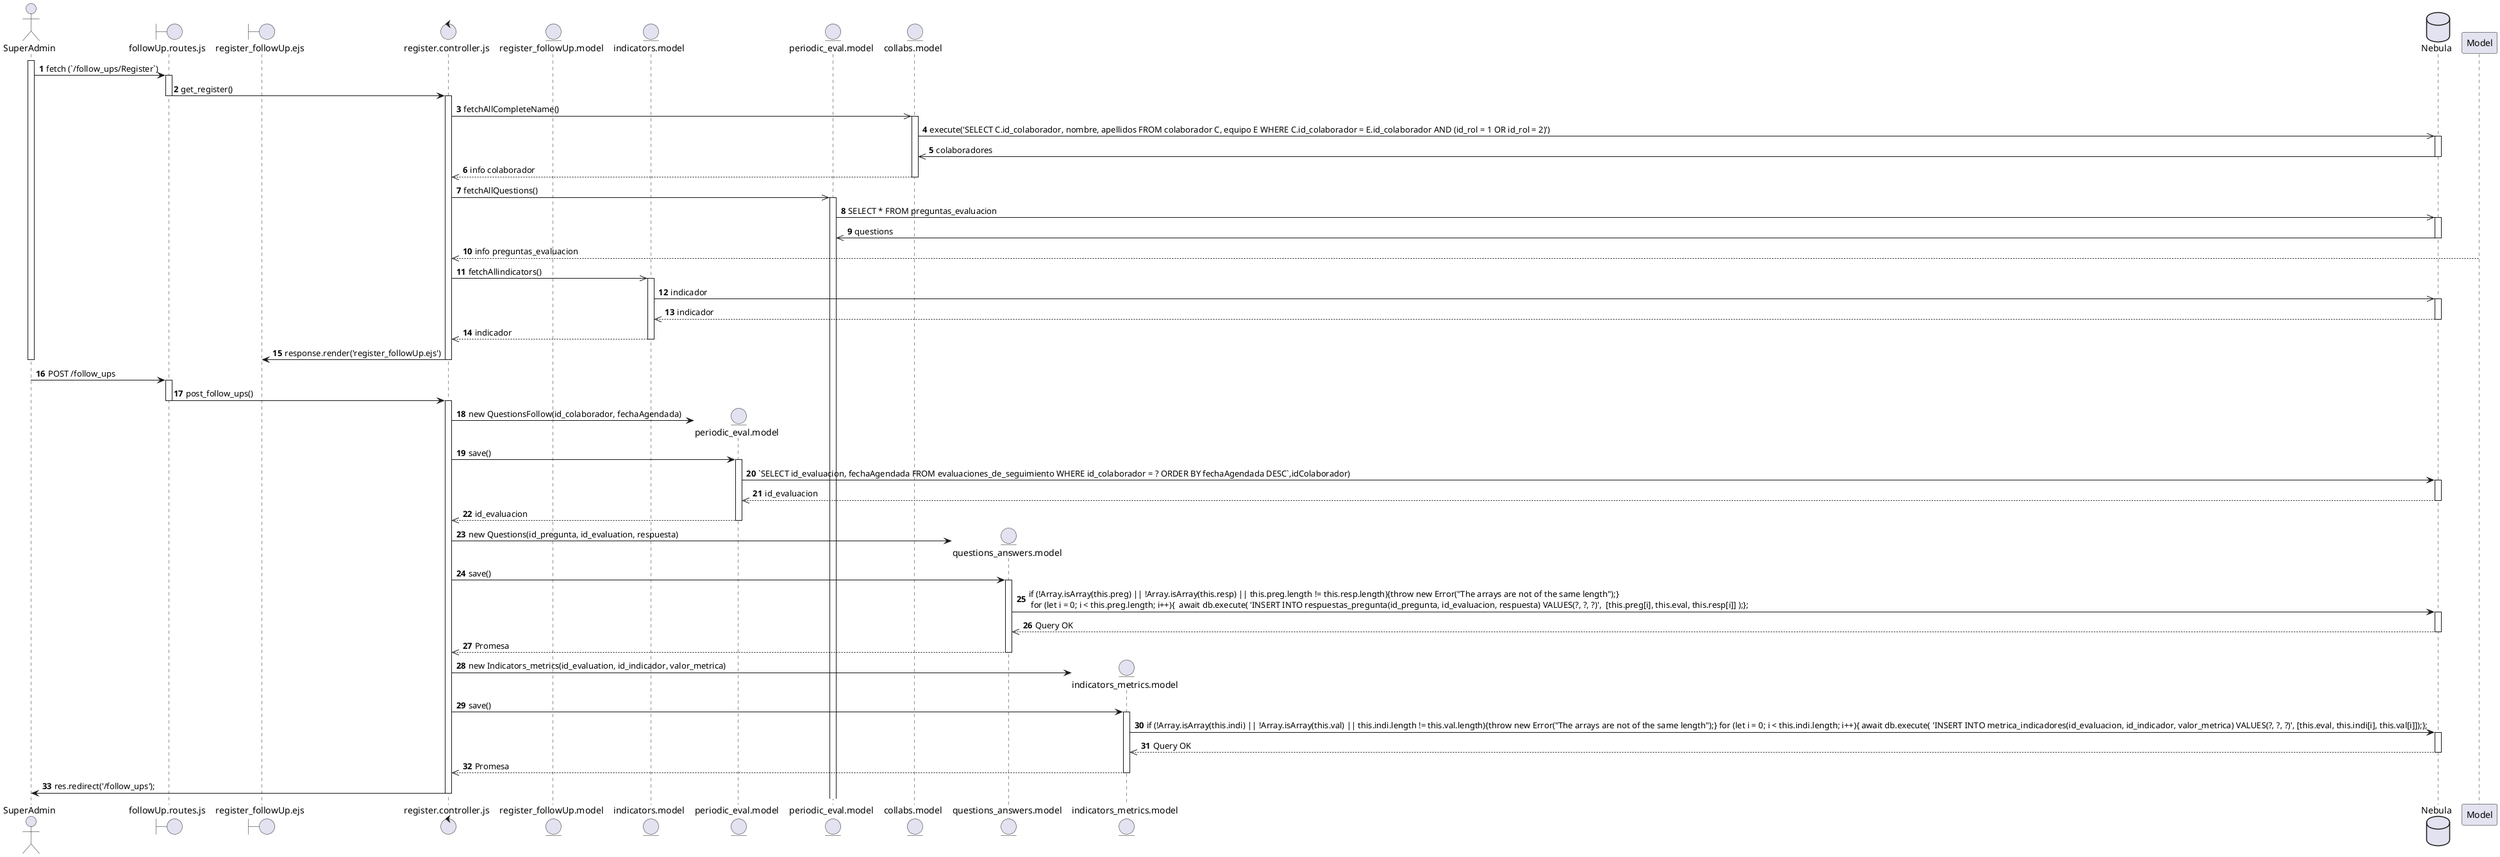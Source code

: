 @startuml REQ_36
autonumber
actor SuperAdmin as S
boundary followUp.routes.js as Route
boundary register_followUp.ejs as Register
control register.controller.js as SController
entity register_followUp.model as SModel
entity indicators.model as IModel
entity periodic_eval.model as QFollow
entity periodic_eval.model as PEval
entity collabs.model as cm
entity questions_answers.model as Questions
entity indicators_metrics.model as IMetrics
database Nebula as db

' --- GET COLLABS ---
activate S
S -> Route : fetch (`/follow_ups/Register`)

activate Route
Route -> SController : get_register()
deactivate Route

activate SController
SController ->> cm : fetchAllCompleteName()

activate cm
cm ->> db : execute('SELECT C.id_colaborador, nombre, apellidos FROM colaborador C, equipo E WHERE C.id_colaborador = E.id_colaborador AND (id_rol = 1 OR id_rol = 2)')

activate db
db ->> cm : colaboradores
deactivate db

cm -->> SController : info colaborador
deactivate cm 

SController ->> PEval : fetchAllQuestions()

activate PEval
PEval ->> db : SELECT * FROM preguntas_evaluacion
activate db
db ->> PEval : questions
deactivate db

Model -->> SController : info preguntas_evaluacion
deactivate Model 

' --- GET INFO INDICADORES ---
SController ->> IModel : fetchAllindicators()
activate IModel 
IModel ->> db : indicador
activate db
db -->> IModel : indicador
deactivate db
IModel -->> SController : indicador
deactivate IModel 

SController -> Register : response.render('register_followUp.ejs')
deactivate SController
deactivate S

' ---- REGISTER FOLLOW UP ----
S -> Route : POST /follow_ups

activate Route
Route -> SController : post_follow_ups()
deactivate Route

activate SController
create QFollow
SController -> QFollow: new QuestionsFollow(id_colaborador, fechaAgendada)
SController -> QFollow: save()

activate QFollow
QFollow -> db: `SELECT id_evaluacion, fechaAgendada FROM evaluaciones_de_seguimiento WHERE id_colaborador = ? ORDER BY fechaAgendada DESC`,idColaborador)
activate db
db -->> QFollow: id_evaluacion
deactivate db

QFollow -->> SController: id_evaluacion
deactivate QFollow

create Questions
SController -> Questions: new Questions(id_pregunta, id_evaluation, respuesta)
SController -> Questions : save()

activate Questions
Questions -> db: if (!Array.isArray(this.preg) || !Array.isArray(this.resp) || this.preg.length != this.resp.length){throw new Error("The arrays are not of the same length");} \n for (let i = 0; i < this.preg.length; i++){  await db.execute( 'INSERT INTO respuestas_pregunta(id_pregunta, id_evaluacion, respuesta) VALUES(?, ?, ?)',  [this.preg[i], this.eval, this.resp[i]] );};
activate db
db -->> Questions : Query OK
deactivate db 
Questions -->> SController : Promesa
deactivate Questions

create IMetrics
SController -> IMetrics : new Indicators_metrics(id_evaluation, id_indicador, valor_metrica)
SController -> IMetrics : save()

activate IMetrics
IMetrics -> db : if (!Array.isArray(this.indi) || !Array.isArray(this.val) || this.indi.length != this.val.length){throw new Error("The arrays are not of the same length");} for (let i = 0; i < this.indi.length; i++){ await db.execute( 'INSERT INTO metrica_indicadores(id_evaluacion, id_indicador, valor_metrica) VALUES(?, ?, ?)', [this.eval, this.indi[i], this.val[i]]);};

activate db
db -->> IMetrics : Query OK
deactivate db 
IMetrics -->> SController: Promesa
deactivate IMetrics 

SController -> S : res.redirect('/follow_ups');
deactivate SController


@enduml
